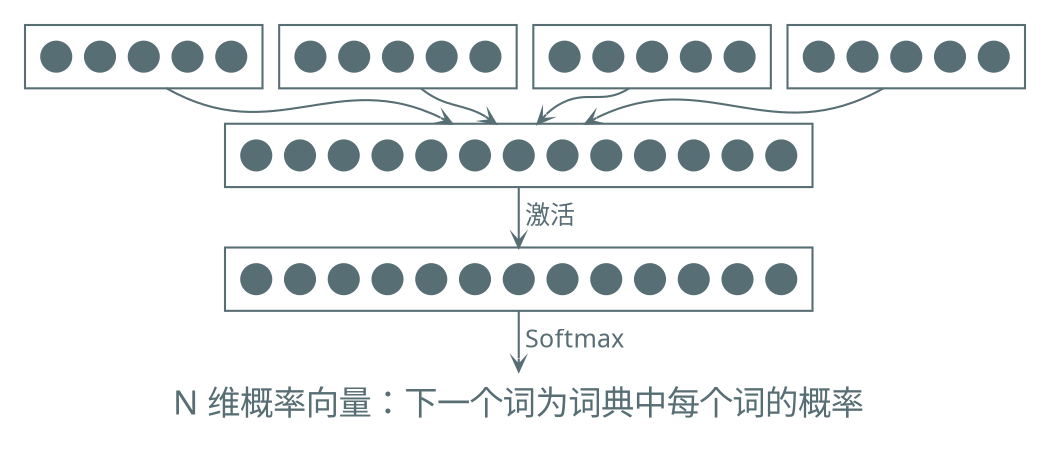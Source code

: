 digraph g {
    compound=true;
    graph [nodesep=0.1 ranksep=0.3]
    bgcolor=transparent
    node [margin=0 shape=point height=0.2 color="#586e75" fontsize=10 label=""]
    edge [color="#586e75" fontcolor="#586e75" fontsize=12 fontname="EBG,fzlz" arrowhead=vee arrowsize=0.6]

    subgraph clusterW1 {
        color="#586e75"
        rank=same {w11, w12, w13, w14, w15}
    }

    subgraph clusterW2 {
        color="#586e75"
        rank=same {w21, w22, w23, w24, w25}
    }

    subgraph clusterW3 {
        color="#586e75"
        rank=same {w31, w32, w33, w34, w35}
    }

    subgraph clusterW4 {
        color="#586e75"
        rank=same {w41, w42, w43, w44, w45}
    }

    subgraph clusterZ {
        color="#586e75"
        rank=same {z1, z2, z3, z4, z5, z6, z7, z8, z9, z10, z11, z12, z13}
    }

    subgraph clusterA {
        color="#586e75"
        rank=same {a1, a2, a3, a4, a5, a6, a7, a8, a9, a10, a11, a12, a13}
    }

    w13 -> z6 [ltail=clusterW1, lhead=clusterZ]
    w23 -> z7 [ltail=clusterW2, lhead=clusterZ]
    w33 -> z7 [ltail=clusterW3, lhead=clusterZ]
    w43 -> z8 [ltail=clusterW4, lhead=clusterZ]

    z7 -> a7 [label=" 激活 ", ltail=clusterZ, lhead=clusterA]

    subgraph clusterP {
        node [margin=0 shape=plain fontname="EBG,fzlz" fontcolor="#586e75" fontsize=16]
        color="#586e75"
        style=invis
        o [label="N 维概率向量：下一个词为词典中每个词的概率"]
    }

    a7 -> o [label=" Softmax", ltail=clusterA, lhead=clusterP]
}